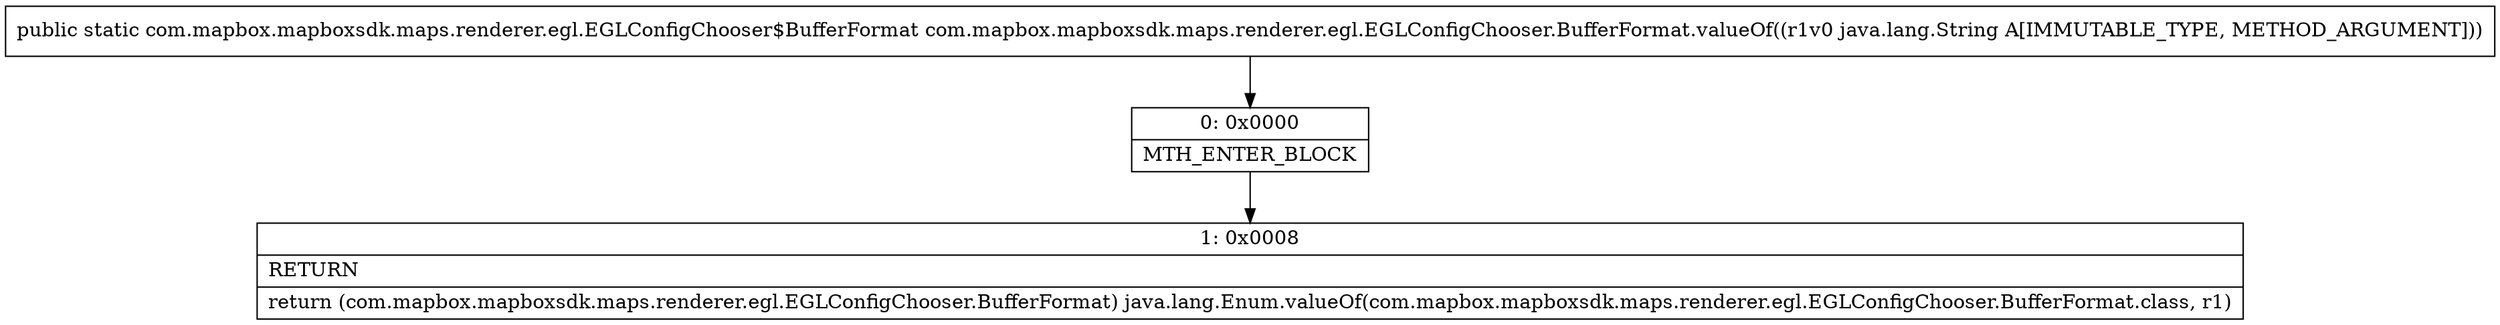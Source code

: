 digraph "CFG forcom.mapbox.mapboxsdk.maps.renderer.egl.EGLConfigChooser.BufferFormat.valueOf(Ljava\/lang\/String;)Lcom\/mapbox\/mapboxsdk\/maps\/renderer\/egl\/EGLConfigChooser$BufferFormat;" {
Node_0 [shape=record,label="{0\:\ 0x0000|MTH_ENTER_BLOCK\l}"];
Node_1 [shape=record,label="{1\:\ 0x0008|RETURN\l|return (com.mapbox.mapboxsdk.maps.renderer.egl.EGLConfigChooser.BufferFormat) java.lang.Enum.valueOf(com.mapbox.mapboxsdk.maps.renderer.egl.EGLConfigChooser.BufferFormat.class, r1)\l}"];
MethodNode[shape=record,label="{public static com.mapbox.mapboxsdk.maps.renderer.egl.EGLConfigChooser$BufferFormat com.mapbox.mapboxsdk.maps.renderer.egl.EGLConfigChooser.BufferFormat.valueOf((r1v0 java.lang.String A[IMMUTABLE_TYPE, METHOD_ARGUMENT])) }"];
MethodNode -> Node_0;
Node_0 -> Node_1;
}

